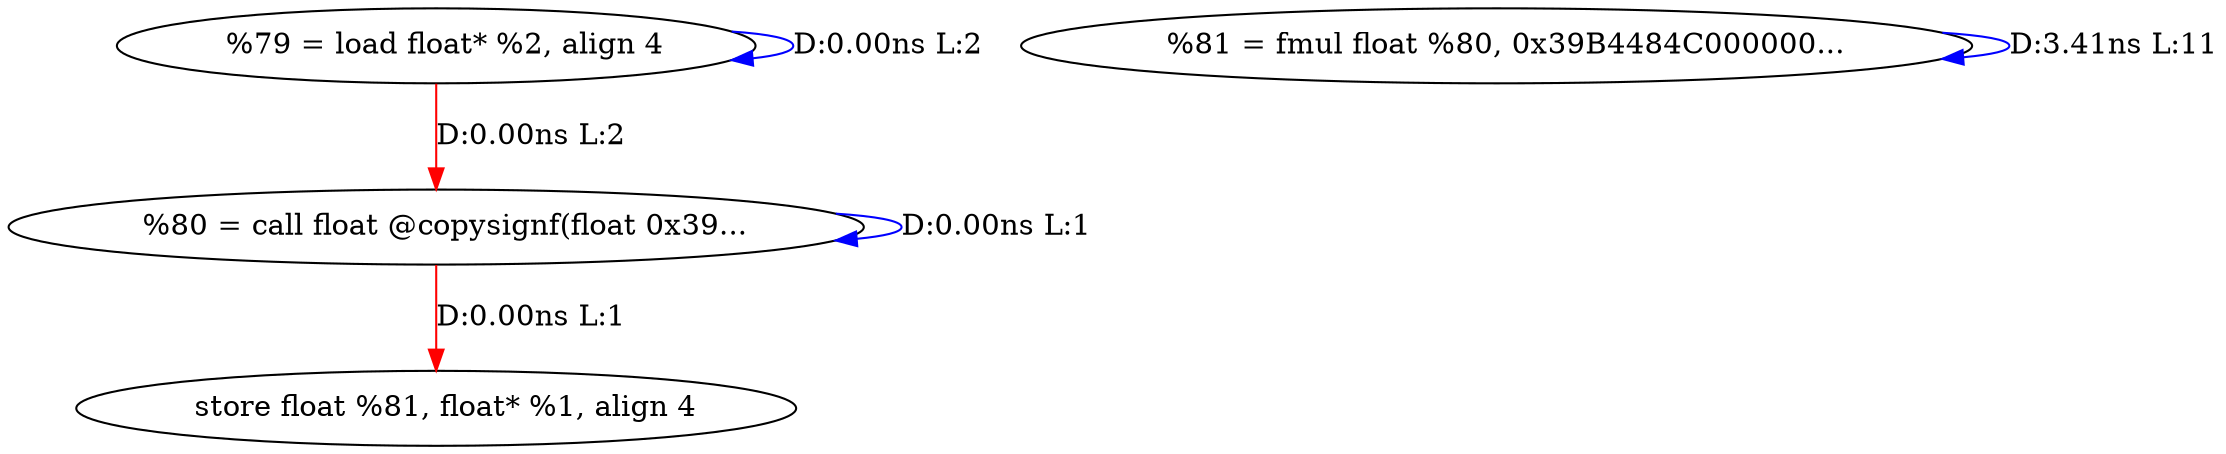 digraph {
Node0x2cd8bd0[label="  %79 = load float* %2, align 4"];
Node0x2cd8bd0 -> Node0x2cd8bd0[label="D:0.00ns L:2",color=blue];
Node0x2cdc370[label="  %80 = call float @copysignf(float 0x39..."];
Node0x2cd8bd0 -> Node0x2cdc370[label="D:0.00ns L:2",color=red];
Node0x2cdc370 -> Node0x2cdc370[label="D:0.00ns L:1",color=blue];
Node0x2cdc530[label="  store float %81, float* %1, align 4"];
Node0x2cdc370 -> Node0x2cdc530[label="D:0.00ns L:1",color=red];
Node0x2cdc450[label="  %81 = fmul float %80, 0x39B4484C000000..."];
Node0x2cdc450 -> Node0x2cdc450[label="D:3.41ns L:11",color=blue];
}
